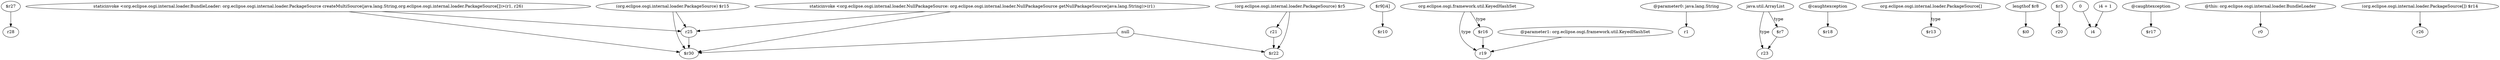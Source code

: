 digraph g {
0[label="$r27"]
1[label="r28"]
0->1[label=""]
2[label="staticinvoke <org.eclipse.osgi.internal.loader.BundleLoader: org.eclipse.osgi.internal.loader.PackageSource createMultiSource(java.lang.String,org.eclipse.osgi.internal.loader.PackageSource[])>(r1, r26)"]
3[label="r25"]
2->3[label=""]
4[label="$r30"]
3->4[label=""]
5[label="$r9[i4]"]
6[label="$r10"]
5->6[label=""]
7[label="org.eclipse.osgi.framework.util.KeyedHashSet"]
8[label="r19"]
7->8[label="type"]
9[label="@parameter0: java.lang.String"]
10[label="r1"]
9->10[label=""]
11[label="java.util.ArrayList"]
12[label="r23"]
11->12[label="type"]
13[label="$r16"]
13->8[label=""]
14[label="@parameter1: org.eclipse.osgi.framework.util.KeyedHashSet"]
14->8[label=""]
15[label="@caughtexception"]
16[label="$r18"]
15->16[label=""]
7->13[label="type"]
2->4[label=""]
17[label="org.eclipse.osgi.internal.loader.PackageSource[]"]
18[label="$r13"]
17->18[label="type"]
19[label="lengthof $r8"]
20[label="$i0"]
19->20[label=""]
21[label="(org.eclipse.osgi.internal.loader.PackageSource) $r15"]
21->3[label=""]
22[label="(org.eclipse.osgi.internal.loader.PackageSource) $r5"]
23[label="r21"]
22->23[label=""]
24[label="$r3"]
25[label="r20"]
24->25[label=""]
26[label="null"]
26->4[label=""]
27[label="0"]
28[label="i4"]
27->28[label=""]
29[label="$r7"]
11->29[label="type"]
30[label="$r22"]
26->30[label=""]
31[label="@caughtexception"]
32[label="$r17"]
31->32[label=""]
33[label="staticinvoke <org.eclipse.osgi.internal.loader.NullPackageSource: org.eclipse.osgi.internal.loader.NullPackageSource getNullPackageSource(java.lang.String)>(r1)"]
33->3[label=""]
22->30[label=""]
23->30[label=""]
21->4[label=""]
34[label="@this: org.eclipse.osgi.internal.loader.BundleLoader"]
35[label="r0"]
34->35[label=""]
36[label="i4 + 1"]
36->28[label=""]
37[label="(org.eclipse.osgi.internal.loader.PackageSource[]) $r14"]
38[label="r26"]
37->38[label=""]
29->12[label=""]
33->4[label=""]
}